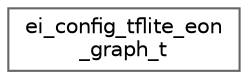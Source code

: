 digraph "Graphical Class Hierarchy"
{
 // LATEX_PDF_SIZE
  bgcolor="transparent";
  edge [fontname=Helvetica,fontsize=10,labelfontname=Helvetica,labelfontsize=10];
  node [fontname=Helvetica,fontsize=10,shape=box,height=0.2,width=0.4];
  rankdir="LR";
  Node0 [id="Node000000",label="ei_config_tflite_eon\l_graph_t",height=0.2,width=0.4,color="grey40", fillcolor="white", style="filled",URL="$structei__config__tflite__eon__graph__t.html",tooltip=" "];
}
